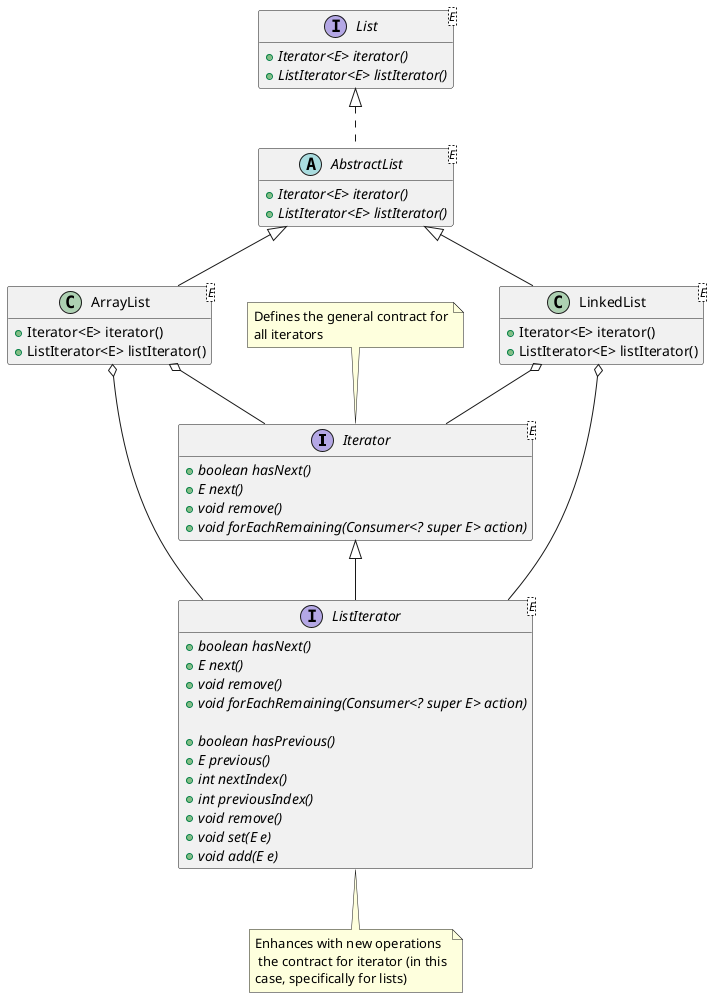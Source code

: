 @startuml

interface Iterator<E> {
    + {abstract}  boolean hasNext()
    + {abstract}  E next()
    + {abstract}  void remove()
    + {abstract}  void forEachRemaining(Consumer<? super E> action)
}
note top of Iterator: Defines the general contract for\nall iterators

interface ListIterator<E> extends Iterator {
    + {abstract}  boolean hasNext()
    + {abstract}  E next()
    + {abstract}  void remove()
    + {abstract}  void forEachRemaining(Consumer<? super E> action)

    + {abstract} boolean hasPrevious()
    + {abstract} E previous()
    + {abstract} int nextIndex()
    + {abstract} int previousIndex()
    + {abstract} void remove()
    + {abstract} void set(E e)
    + {abstract} void add(E e)
}
note bottom of ListIterator: Enhances with new operations\n the contract for iterator (in this\ncase, specifically for lists)

interface List<E> {
    + {abstract} Iterator<E> iterator()
    + {abstract} ListIterator<E> listIterator()
}

abstract class AbstractList<E> implements List {
    + {abstract} Iterator<E> iterator()
    + {abstract} ListIterator<E> listIterator()
}

class ArrayList<E> extends AbstractList {
    + Iterator<E> iterator()
    + ListIterator<E> listIterator()
}
ArrayList o-- Iterator
ArrayList o-- ListIterator

class LinkedList<E> extends AbstractList {
    + Iterator<E> iterator()
    + ListIterator<E> listIterator()
}
LinkedList o-- Iterator
LinkedList o-- ListIterator

hide empty members

@enduml